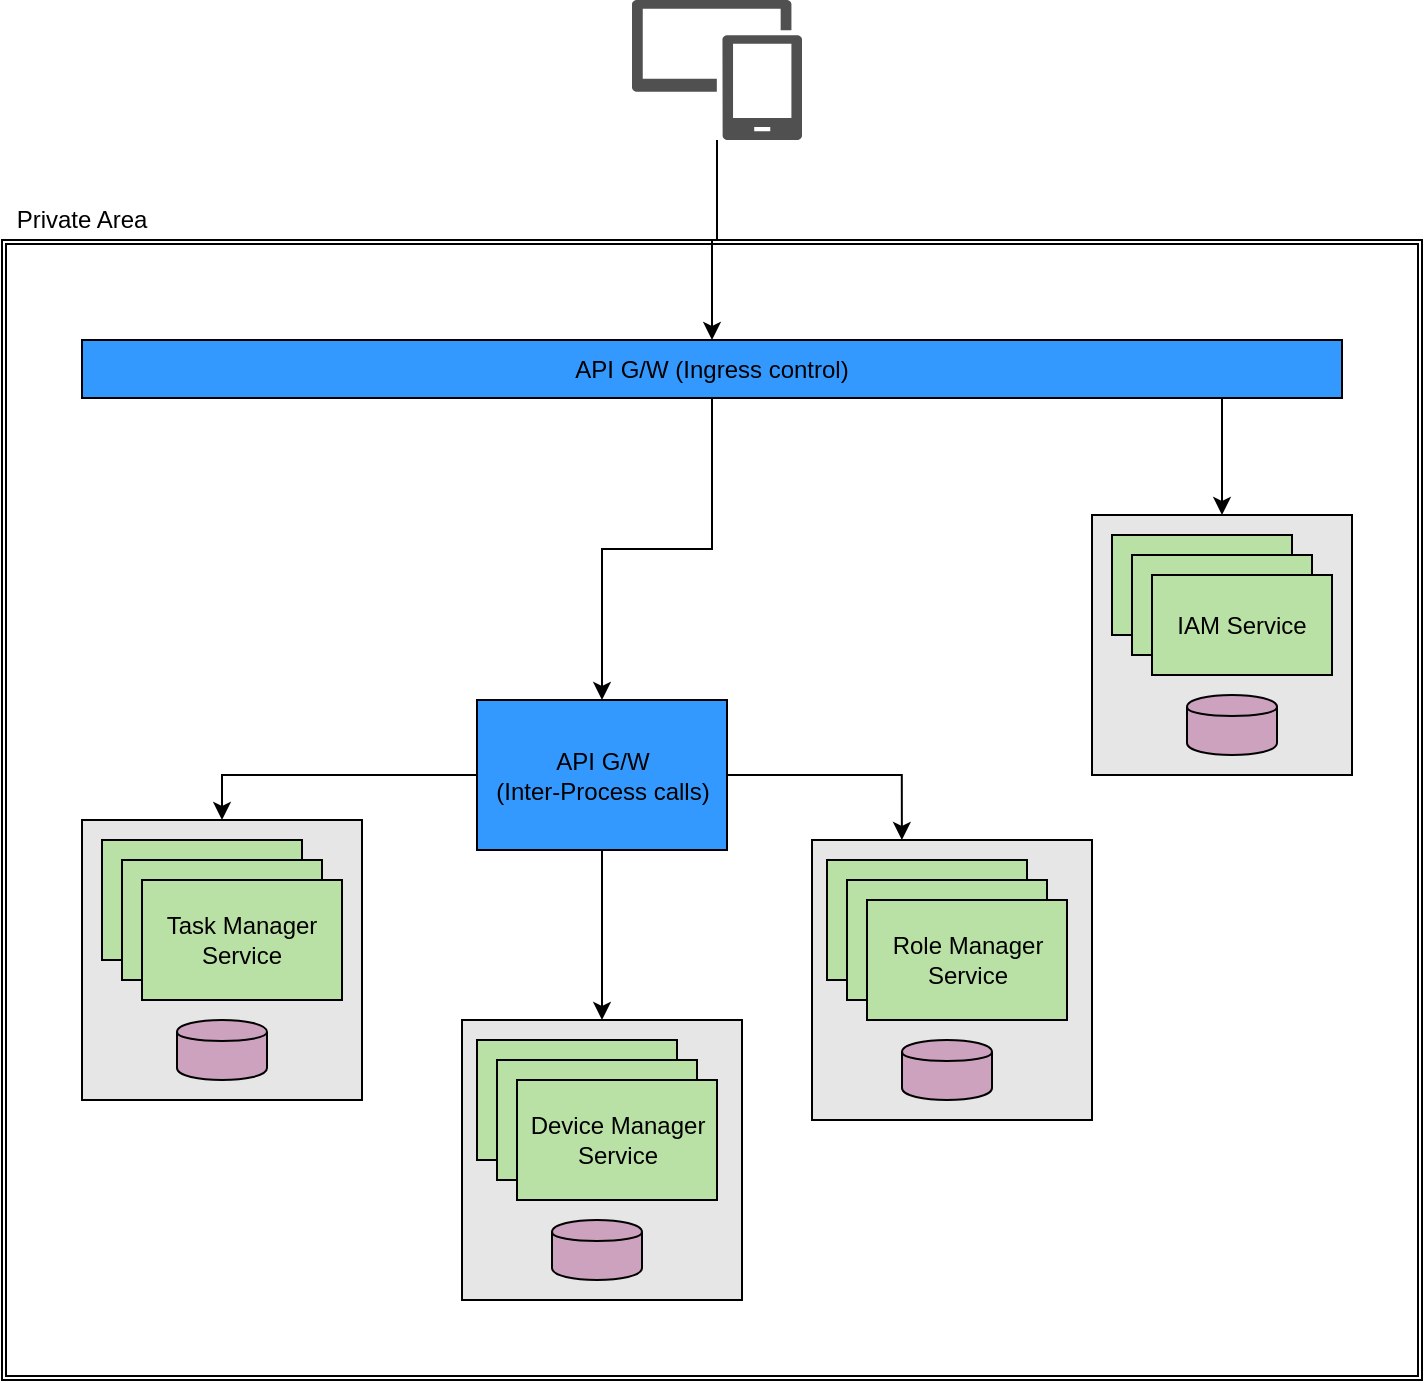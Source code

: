 <mxfile version="12.1.9" type="device" pages="1"><diagram id="VQU3_kv5um_aUtGOfc4D" name="Page-1"><mxGraphModel dx="932" dy="483" grid="1" gridSize="10" guides="1" tooltips="1" connect="1" arrows="1" fold="1" page="1" pageScale="1" pageWidth="827" pageHeight="1169" math="0" shadow="0"><root><mxCell id="0"/><mxCell id="1" parent="0"/><mxCell id="NTguQ2uNiAd_gjHpdkc7-2" value="" style="shape=ext;double=1;rounded=0;whiteSpace=wrap;html=1;" vertex="1" parent="1"><mxGeometry x="230" y="320" width="710" height="570" as="geometry"/></mxCell><mxCell id="NTguQ2uNiAd_gjHpdkc7-7" value="" style="rounded=0;whiteSpace=wrap;html=1;fillColor=#E6E6E6;" vertex="1" parent="1"><mxGeometry x="270" y="610" width="140" height="140" as="geometry"/></mxCell><mxCell id="NTguQ2uNiAd_gjHpdkc7-29" style="edgeStyle=orthogonalEdgeStyle;rounded=0;orthogonalLoop=1;jettySize=auto;html=1;" edge="1" parent="1" source="NTguQ2uNiAd_gjHpdkc7-3" target="NTguQ2uNiAd_gjHpdkc7-28"><mxGeometry relative="1" as="geometry"/></mxCell><mxCell id="NTguQ2uNiAd_gjHpdkc7-43" style="edgeStyle=orthogonalEdgeStyle;rounded=0;orthogonalLoop=1;jettySize=auto;html=1;entryX=0.5;entryY=0;entryDx=0;entryDy=0;" edge="1" parent="1" source="NTguQ2uNiAd_gjHpdkc7-3" target="NTguQ2uNiAd_gjHpdkc7-16"><mxGeometry relative="1" as="geometry"><Array as="points"><mxPoint x="840" y="410"/><mxPoint x="840" y="410"/></Array></mxGeometry></mxCell><mxCell id="NTguQ2uNiAd_gjHpdkc7-3" value="API G/W (Ingress control)" style="rounded=0;whiteSpace=wrap;html=1;fillColor=#3399FF;" vertex="1" parent="1"><mxGeometry x="270" y="370" width="630" height="29" as="geometry"/></mxCell><mxCell id="NTguQ2uNiAd_gjHpdkc7-4" value="IAM Service" style="rounded=0;whiteSpace=wrap;html=1;fillColor=#B9E0A5;" vertex="1" parent="1"><mxGeometry x="280" y="620" width="100" height="60" as="geometry"/></mxCell><mxCell id="NTguQ2uNiAd_gjHpdkc7-8" value="IAM Service" style="rounded=0;whiteSpace=wrap;html=1;fillColor=#B9E0A5;" vertex="1" parent="1"><mxGeometry x="290" y="630" width="100" height="60" as="geometry"/></mxCell><mxCell id="NTguQ2uNiAd_gjHpdkc7-9" value="Task Manager Service" style="rounded=0;whiteSpace=wrap;html=1;fillColor=#B9E0A5;" vertex="1" parent="1"><mxGeometry x="300" y="640" width="100" height="60" as="geometry"/></mxCell><mxCell id="NTguQ2uNiAd_gjHpdkc7-10" value="" style="shape=cylinder;whiteSpace=wrap;html=1;boundedLbl=1;backgroundOutline=1;fillColor=#CDA2BE;" vertex="1" parent="1"><mxGeometry x="317.5" y="710" width="45" height="30" as="geometry"/></mxCell><mxCell id="NTguQ2uNiAd_gjHpdkc7-11" value="" style="rounded=0;whiteSpace=wrap;html=1;fillColor=#E6E6E6;" vertex="1" parent="1"><mxGeometry x="460" y="710" width="140" height="140" as="geometry"/></mxCell><mxCell id="NTguQ2uNiAd_gjHpdkc7-12" value="IAM Service" style="rounded=0;whiteSpace=wrap;html=1;fillColor=#B9E0A5;" vertex="1" parent="1"><mxGeometry x="467.5" y="720" width="100" height="60" as="geometry"/></mxCell><mxCell id="NTguQ2uNiAd_gjHpdkc7-13" value="IAM Service" style="rounded=0;whiteSpace=wrap;html=1;fillColor=#B9E0A5;" vertex="1" parent="1"><mxGeometry x="477.5" y="730" width="100" height="60" as="geometry"/></mxCell><mxCell id="NTguQ2uNiAd_gjHpdkc7-14" value="Device Manager Service" style="rounded=0;whiteSpace=wrap;html=1;fillColor=#B9E0A5;" vertex="1" parent="1"><mxGeometry x="487.5" y="740" width="100" height="60" as="geometry"/></mxCell><mxCell id="NTguQ2uNiAd_gjHpdkc7-15" value="" style="shape=cylinder;whiteSpace=wrap;html=1;boundedLbl=1;backgroundOutline=1;fillColor=#CDA2BE;" vertex="1" parent="1"><mxGeometry x="505" y="810" width="45" height="30" as="geometry"/></mxCell><mxCell id="NTguQ2uNiAd_gjHpdkc7-16" value="" style="rounded=0;whiteSpace=wrap;html=1;fillColor=#E6E6E6;" vertex="1" parent="1"><mxGeometry x="775" y="457.5" width="130" height="130" as="geometry"/></mxCell><mxCell id="NTguQ2uNiAd_gjHpdkc7-17" value="IAM Service" style="rounded=0;whiteSpace=wrap;html=1;fillColor=#B9E0A5;" vertex="1" parent="1"><mxGeometry x="785" y="467.5" width="90" height="50" as="geometry"/></mxCell><mxCell id="NTguQ2uNiAd_gjHpdkc7-18" value="IAM Service" style="rounded=0;whiteSpace=wrap;html=1;fillColor=#B9E0A5;" vertex="1" parent="1"><mxGeometry x="795" y="477.5" width="90" height="50" as="geometry"/></mxCell><mxCell id="NTguQ2uNiAd_gjHpdkc7-19" value="IAM Service" style="rounded=0;whiteSpace=wrap;html=1;fillColor=#B9E0A5;" vertex="1" parent="1"><mxGeometry x="805" y="487.5" width="90" height="50" as="geometry"/></mxCell><mxCell id="NTguQ2uNiAd_gjHpdkc7-20" value="" style="shape=cylinder;whiteSpace=wrap;html=1;boundedLbl=1;backgroundOutline=1;fillColor=#CDA2BE;" vertex="1" parent="1"><mxGeometry x="822.5" y="547.5" width="45" height="30" as="geometry"/></mxCell><mxCell id="NTguQ2uNiAd_gjHpdkc7-44" style="edgeStyle=orthogonalEdgeStyle;rounded=0;orthogonalLoop=1;jettySize=auto;html=1;" edge="1" parent="1" source="NTguQ2uNiAd_gjHpdkc7-23" target="NTguQ2uNiAd_gjHpdkc7-3"><mxGeometry relative="1" as="geometry"/></mxCell><mxCell id="NTguQ2uNiAd_gjHpdkc7-23" value="" style="pointerEvents=1;shadow=0;dashed=0;html=1;strokeColor=none;labelPosition=center;verticalLabelPosition=bottom;verticalAlign=top;align=center;fillColor=#505050;shape=mxgraph.mscae.intune.device_group" vertex="1" parent="1"><mxGeometry x="545" y="200" width="85" height="70" as="geometry"/></mxCell><mxCell id="NTguQ2uNiAd_gjHpdkc7-31" style="edgeStyle=orthogonalEdgeStyle;rounded=0;orthogonalLoop=1;jettySize=auto;html=1;entryX=0.5;entryY=0;entryDx=0;entryDy=0;" edge="1" parent="1" source="NTguQ2uNiAd_gjHpdkc7-28" target="NTguQ2uNiAd_gjHpdkc7-11"><mxGeometry relative="1" as="geometry"/></mxCell><mxCell id="NTguQ2uNiAd_gjHpdkc7-40" style="edgeStyle=orthogonalEdgeStyle;rounded=0;orthogonalLoop=1;jettySize=auto;html=1;entryX=0.321;entryY=0;entryDx=0;entryDy=0;entryPerimeter=0;" edge="1" parent="1" source="NTguQ2uNiAd_gjHpdkc7-28" target="NTguQ2uNiAd_gjHpdkc7-35"><mxGeometry relative="1" as="geometry"/></mxCell><mxCell id="NTguQ2uNiAd_gjHpdkc7-41" style="edgeStyle=orthogonalEdgeStyle;rounded=0;orthogonalLoop=1;jettySize=auto;html=1;entryX=0.5;entryY=0;entryDx=0;entryDy=0;" edge="1" parent="1" source="NTguQ2uNiAd_gjHpdkc7-28" target="NTguQ2uNiAd_gjHpdkc7-7"><mxGeometry relative="1" as="geometry"/></mxCell><mxCell id="NTguQ2uNiAd_gjHpdkc7-28" value="API G/W &lt;br&gt;(Inter-Process calls)" style="rounded=0;whiteSpace=wrap;html=1;fillColor=#3399FF;" vertex="1" parent="1"><mxGeometry x="467.5" y="550" width="125" height="75" as="geometry"/></mxCell><mxCell id="NTguQ2uNiAd_gjHpdkc7-34" value="Private Area" style="text;html=1;strokeColor=none;fillColor=none;align=center;verticalAlign=middle;whiteSpace=wrap;rounded=0;" vertex="1" parent="1"><mxGeometry x="230" y="300" width="80" height="20" as="geometry"/></mxCell><mxCell id="NTguQ2uNiAd_gjHpdkc7-35" value="" style="rounded=0;whiteSpace=wrap;html=1;fillColor=#E6E6E6;" vertex="1" parent="1"><mxGeometry x="635" y="620" width="140" height="140" as="geometry"/></mxCell><mxCell id="NTguQ2uNiAd_gjHpdkc7-36" value="IAM Service" style="rounded=0;whiteSpace=wrap;html=1;fillColor=#B9E0A5;" vertex="1" parent="1"><mxGeometry x="642.5" y="630" width="100" height="60" as="geometry"/></mxCell><mxCell id="NTguQ2uNiAd_gjHpdkc7-37" value="IAM Service" style="rounded=0;whiteSpace=wrap;html=1;fillColor=#B9E0A5;" vertex="1" parent="1"><mxGeometry x="652.5" y="640" width="100" height="60" as="geometry"/></mxCell><mxCell id="NTguQ2uNiAd_gjHpdkc7-38" value="Role Manager Service" style="rounded=0;whiteSpace=wrap;html=1;fillColor=#B9E0A5;" vertex="1" parent="1"><mxGeometry x="662.5" y="650" width="100" height="60" as="geometry"/></mxCell><mxCell id="NTguQ2uNiAd_gjHpdkc7-39" value="" style="shape=cylinder;whiteSpace=wrap;html=1;boundedLbl=1;backgroundOutline=1;fillColor=#CDA2BE;" vertex="1" parent="1"><mxGeometry x="680" y="720" width="45" height="30" as="geometry"/></mxCell></root></mxGraphModel></diagram></mxfile>